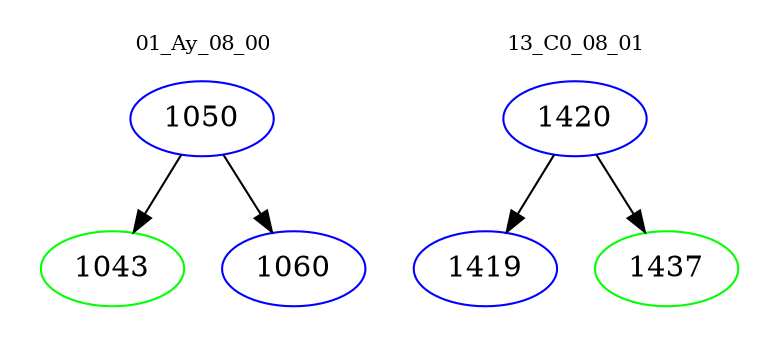 digraph{
subgraph cluster_0 {
color = white
label = "01_Ay_08_00";
fontsize=10;
T0_1050 [label="1050", color="blue"]
T0_1050 -> T0_1043 [color="black"]
T0_1043 [label="1043", color="green"]
T0_1050 -> T0_1060 [color="black"]
T0_1060 [label="1060", color="blue"]
}
subgraph cluster_1 {
color = white
label = "13_C0_08_01";
fontsize=10;
T1_1420 [label="1420", color="blue"]
T1_1420 -> T1_1419 [color="black"]
T1_1419 [label="1419", color="blue"]
T1_1420 -> T1_1437 [color="black"]
T1_1437 [label="1437", color="green"]
}
}
